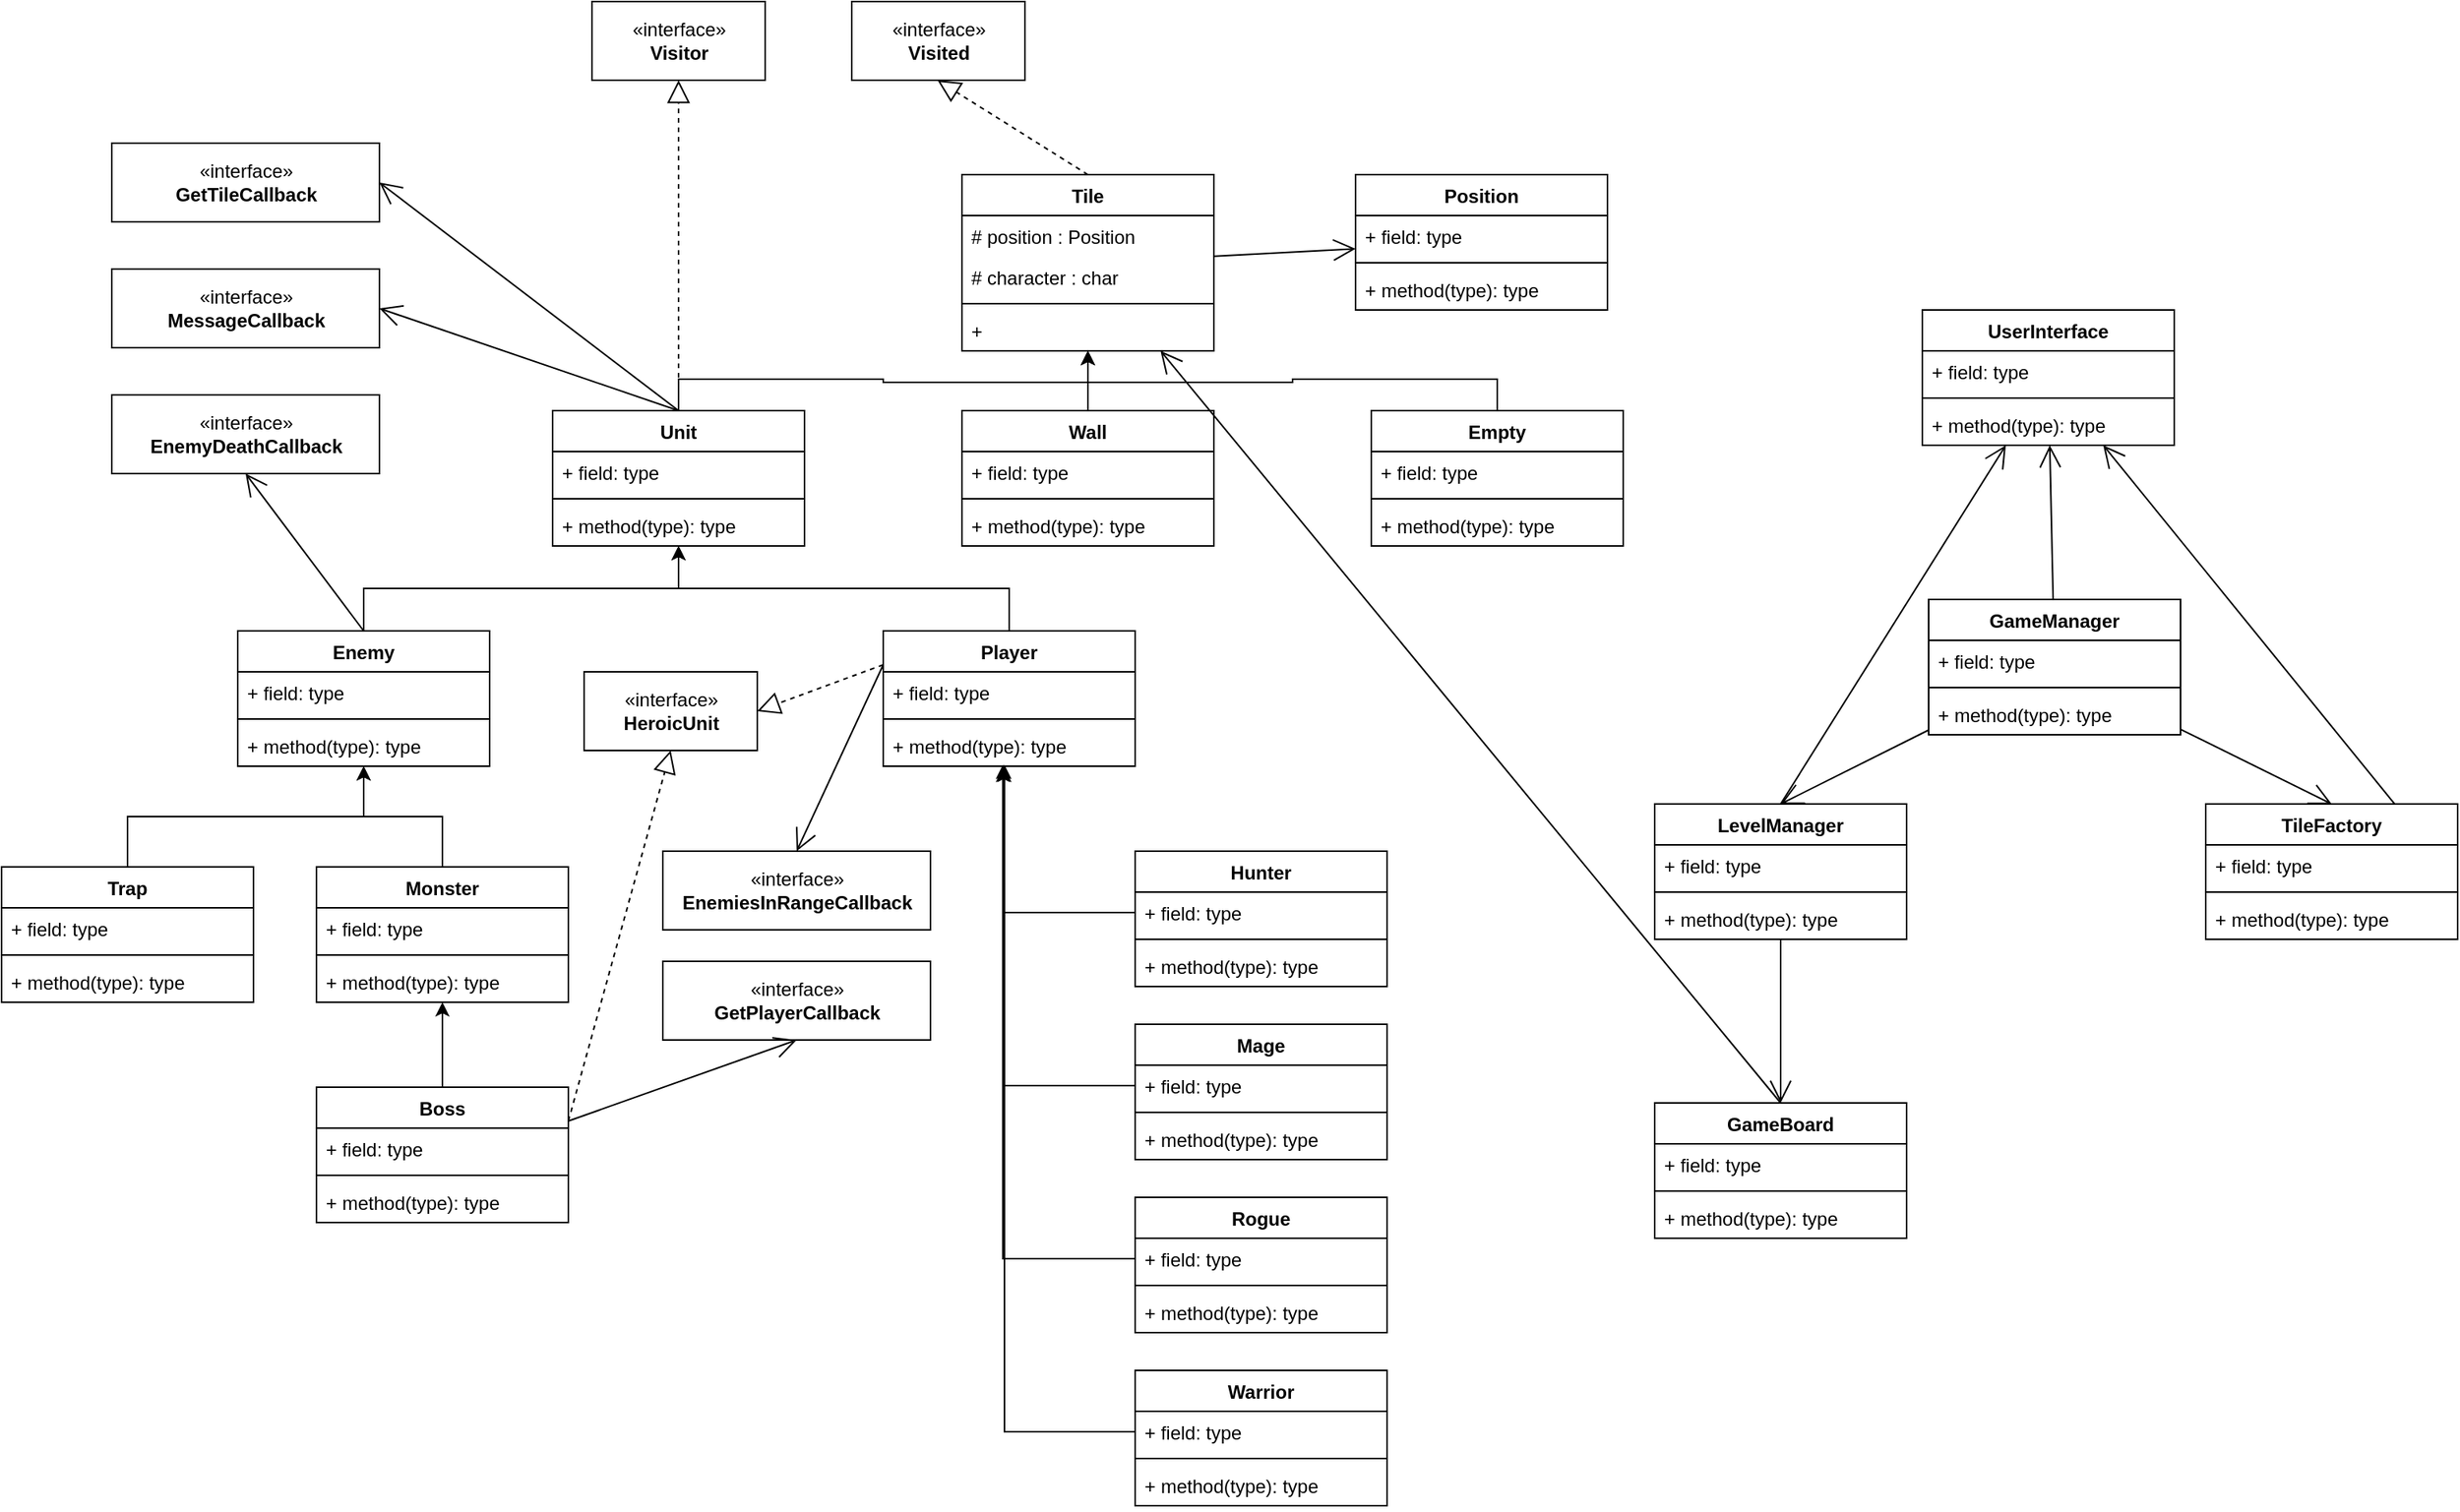 <mxfile version="20.0.1" type="github">
  <diagram id="C5RBs43oDa-KdzZeNtuy" name="Page-1">
    <mxGraphModel dx="2249" dy="762" grid="1" gridSize="10" guides="1" tooltips="1" connect="1" arrows="1" fold="1" page="1" pageScale="1" pageWidth="827" pageHeight="1169" math="0" shadow="0">
      <root>
        <mxCell id="WIyWlLk6GJQsqaUBKTNV-0" />
        <mxCell id="WIyWlLk6GJQsqaUBKTNV-1" parent="WIyWlLk6GJQsqaUBKTNV-0" />
        <mxCell id="JuZ7l4JtfOOF57a4JMXo-0" value="UserInterface" style="swimlane;fontStyle=1;align=center;verticalAlign=top;childLayout=stackLayout;horizontal=1;startSize=26;horizontalStack=0;resizeParent=1;resizeParentMax=0;resizeLast=0;collapsible=1;marginBottom=0;" vertex="1" parent="WIyWlLk6GJQsqaUBKTNV-1">
          <mxGeometry x="410" y="356" width="160" height="86" as="geometry" />
        </mxCell>
        <mxCell id="JuZ7l4JtfOOF57a4JMXo-1" value="+ field: type" style="text;strokeColor=none;fillColor=none;align=left;verticalAlign=top;spacingLeft=4;spacingRight=4;overflow=hidden;rotatable=0;points=[[0,0.5],[1,0.5]];portConstraint=eastwest;" vertex="1" parent="JuZ7l4JtfOOF57a4JMXo-0">
          <mxGeometry y="26" width="160" height="26" as="geometry" />
        </mxCell>
        <mxCell id="JuZ7l4JtfOOF57a4JMXo-2" value="" style="line;strokeWidth=1;fillColor=none;align=left;verticalAlign=middle;spacingTop=-1;spacingLeft=3;spacingRight=3;rotatable=0;labelPosition=right;points=[];portConstraint=eastwest;" vertex="1" parent="JuZ7l4JtfOOF57a4JMXo-0">
          <mxGeometry y="52" width="160" height="8" as="geometry" />
        </mxCell>
        <mxCell id="JuZ7l4JtfOOF57a4JMXo-3" value="+ method(type): type" style="text;strokeColor=none;fillColor=none;align=left;verticalAlign=top;spacingLeft=4;spacingRight=4;overflow=hidden;rotatable=0;points=[[0,0.5],[1,0.5]];portConstraint=eastwest;" vertex="1" parent="JuZ7l4JtfOOF57a4JMXo-0">
          <mxGeometry y="60" width="160" height="26" as="geometry" />
        </mxCell>
        <mxCell id="JuZ7l4JtfOOF57a4JMXo-8" value="GameBoard" style="swimlane;fontStyle=1;align=center;verticalAlign=top;childLayout=stackLayout;horizontal=1;startSize=26;horizontalStack=0;resizeParent=1;resizeParentMax=0;resizeLast=0;collapsible=1;marginBottom=0;" vertex="1" parent="WIyWlLk6GJQsqaUBKTNV-1">
          <mxGeometry x="240" y="860" width="160" height="86" as="geometry" />
        </mxCell>
        <mxCell id="JuZ7l4JtfOOF57a4JMXo-9" value="+ field: type" style="text;strokeColor=none;fillColor=none;align=left;verticalAlign=top;spacingLeft=4;spacingRight=4;overflow=hidden;rotatable=0;points=[[0,0.5],[1,0.5]];portConstraint=eastwest;" vertex="1" parent="JuZ7l4JtfOOF57a4JMXo-8">
          <mxGeometry y="26" width="160" height="26" as="geometry" />
        </mxCell>
        <mxCell id="JuZ7l4JtfOOF57a4JMXo-10" value="" style="line;strokeWidth=1;fillColor=none;align=left;verticalAlign=middle;spacingTop=-1;spacingLeft=3;spacingRight=3;rotatable=0;labelPosition=right;points=[];portConstraint=eastwest;" vertex="1" parent="JuZ7l4JtfOOF57a4JMXo-8">
          <mxGeometry y="52" width="160" height="8" as="geometry" />
        </mxCell>
        <mxCell id="JuZ7l4JtfOOF57a4JMXo-11" value="+ method(type): type" style="text;strokeColor=none;fillColor=none;align=left;verticalAlign=top;spacingLeft=4;spacingRight=4;overflow=hidden;rotatable=0;points=[[0,0.5],[1,0.5]];portConstraint=eastwest;" vertex="1" parent="JuZ7l4JtfOOF57a4JMXo-8">
          <mxGeometry y="60" width="160" height="26" as="geometry" />
        </mxCell>
        <mxCell id="JuZ7l4JtfOOF57a4JMXo-12" value="GameManager" style="swimlane;fontStyle=1;align=center;verticalAlign=top;childLayout=stackLayout;horizontal=1;startSize=26;horizontalStack=0;resizeParent=1;resizeParentMax=0;resizeLast=0;collapsible=1;marginBottom=0;" vertex="1" parent="WIyWlLk6GJQsqaUBKTNV-1">
          <mxGeometry x="414" y="540" width="160" height="86" as="geometry" />
        </mxCell>
        <mxCell id="JuZ7l4JtfOOF57a4JMXo-13" value="+ field: type" style="text;strokeColor=none;fillColor=none;align=left;verticalAlign=top;spacingLeft=4;spacingRight=4;overflow=hidden;rotatable=0;points=[[0,0.5],[1,0.5]];portConstraint=eastwest;" vertex="1" parent="JuZ7l4JtfOOF57a4JMXo-12">
          <mxGeometry y="26" width="160" height="26" as="geometry" />
        </mxCell>
        <mxCell id="JuZ7l4JtfOOF57a4JMXo-14" value="" style="line;strokeWidth=1;fillColor=none;align=left;verticalAlign=middle;spacingTop=-1;spacingLeft=3;spacingRight=3;rotatable=0;labelPosition=right;points=[];portConstraint=eastwest;" vertex="1" parent="JuZ7l4JtfOOF57a4JMXo-12">
          <mxGeometry y="52" width="160" height="8" as="geometry" />
        </mxCell>
        <mxCell id="JuZ7l4JtfOOF57a4JMXo-15" value="+ method(type): type" style="text;strokeColor=none;fillColor=none;align=left;verticalAlign=top;spacingLeft=4;spacingRight=4;overflow=hidden;rotatable=0;points=[[0,0.5],[1,0.5]];portConstraint=eastwest;" vertex="1" parent="JuZ7l4JtfOOF57a4JMXo-12">
          <mxGeometry y="60" width="160" height="26" as="geometry" />
        </mxCell>
        <mxCell id="JuZ7l4JtfOOF57a4JMXo-16" value="LevelManager" style="swimlane;fontStyle=1;align=center;verticalAlign=top;childLayout=stackLayout;horizontal=1;startSize=26;horizontalStack=0;resizeParent=1;resizeParentMax=0;resizeLast=0;collapsible=1;marginBottom=0;" vertex="1" parent="WIyWlLk6GJQsqaUBKTNV-1">
          <mxGeometry x="240" y="670" width="160" height="86" as="geometry" />
        </mxCell>
        <mxCell id="JuZ7l4JtfOOF57a4JMXo-17" value="+ field: type" style="text;strokeColor=none;fillColor=none;align=left;verticalAlign=top;spacingLeft=4;spacingRight=4;overflow=hidden;rotatable=0;points=[[0,0.5],[1,0.5]];portConstraint=eastwest;" vertex="1" parent="JuZ7l4JtfOOF57a4JMXo-16">
          <mxGeometry y="26" width="160" height="26" as="geometry" />
        </mxCell>
        <mxCell id="JuZ7l4JtfOOF57a4JMXo-18" value="" style="line;strokeWidth=1;fillColor=none;align=left;verticalAlign=middle;spacingTop=-1;spacingLeft=3;spacingRight=3;rotatable=0;labelPosition=right;points=[];portConstraint=eastwest;" vertex="1" parent="JuZ7l4JtfOOF57a4JMXo-16">
          <mxGeometry y="52" width="160" height="8" as="geometry" />
        </mxCell>
        <mxCell id="JuZ7l4JtfOOF57a4JMXo-19" value="+ method(type): type" style="text;strokeColor=none;fillColor=none;align=left;verticalAlign=top;spacingLeft=4;spacingRight=4;overflow=hidden;rotatable=0;points=[[0,0.5],[1,0.5]];portConstraint=eastwest;" vertex="1" parent="JuZ7l4JtfOOF57a4JMXo-16">
          <mxGeometry y="60" width="160" height="26" as="geometry" />
        </mxCell>
        <mxCell id="JuZ7l4JtfOOF57a4JMXo-20" value="Position" style="swimlane;fontStyle=1;align=center;verticalAlign=top;childLayout=stackLayout;horizontal=1;startSize=26;horizontalStack=0;resizeParent=1;resizeParentMax=0;resizeLast=0;collapsible=1;marginBottom=0;" vertex="1" parent="WIyWlLk6GJQsqaUBKTNV-1">
          <mxGeometry x="50" y="270" width="160" height="86" as="geometry" />
        </mxCell>
        <mxCell id="JuZ7l4JtfOOF57a4JMXo-21" value="+ field: type" style="text;strokeColor=none;fillColor=none;align=left;verticalAlign=top;spacingLeft=4;spacingRight=4;overflow=hidden;rotatable=0;points=[[0,0.5],[1,0.5]];portConstraint=eastwest;" vertex="1" parent="JuZ7l4JtfOOF57a4JMXo-20">
          <mxGeometry y="26" width="160" height="26" as="geometry" />
        </mxCell>
        <mxCell id="JuZ7l4JtfOOF57a4JMXo-22" value="" style="line;strokeWidth=1;fillColor=none;align=left;verticalAlign=middle;spacingTop=-1;spacingLeft=3;spacingRight=3;rotatable=0;labelPosition=right;points=[];portConstraint=eastwest;" vertex="1" parent="JuZ7l4JtfOOF57a4JMXo-20">
          <mxGeometry y="52" width="160" height="8" as="geometry" />
        </mxCell>
        <mxCell id="JuZ7l4JtfOOF57a4JMXo-23" value="+ method(type): type" style="text;strokeColor=none;fillColor=none;align=left;verticalAlign=top;spacingLeft=4;spacingRight=4;overflow=hidden;rotatable=0;points=[[0,0.5],[1,0.5]];portConstraint=eastwest;" vertex="1" parent="JuZ7l4JtfOOF57a4JMXo-20">
          <mxGeometry y="60" width="160" height="26" as="geometry" />
        </mxCell>
        <mxCell id="JuZ7l4JtfOOF57a4JMXo-24" value="Tile" style="swimlane;fontStyle=1;align=center;verticalAlign=top;childLayout=stackLayout;horizontal=1;startSize=26;horizontalStack=0;resizeParent=1;resizeParentMax=0;resizeLast=0;collapsible=1;marginBottom=0;" vertex="1" parent="WIyWlLk6GJQsqaUBKTNV-1">
          <mxGeometry x="-200" y="270" width="160" height="112" as="geometry" />
        </mxCell>
        <mxCell id="JuZ7l4JtfOOF57a4JMXo-25" value="# position : Position" style="text;strokeColor=none;fillColor=none;align=left;verticalAlign=top;spacingLeft=4;spacingRight=4;overflow=hidden;rotatable=0;points=[[0,0.5],[1,0.5]];portConstraint=eastwest;" vertex="1" parent="JuZ7l4JtfOOF57a4JMXo-24">
          <mxGeometry y="26" width="160" height="26" as="geometry" />
        </mxCell>
        <mxCell id="JuZ7l4JtfOOF57a4JMXo-131" value="# character : char" style="text;strokeColor=none;fillColor=none;align=left;verticalAlign=top;spacingLeft=4;spacingRight=4;overflow=hidden;rotatable=0;points=[[0,0.5],[1,0.5]];portConstraint=eastwest;" vertex="1" parent="JuZ7l4JtfOOF57a4JMXo-24">
          <mxGeometry y="52" width="160" height="26" as="geometry" />
        </mxCell>
        <mxCell id="JuZ7l4JtfOOF57a4JMXo-26" value="" style="line;strokeWidth=1;fillColor=none;align=left;verticalAlign=middle;spacingTop=-1;spacingLeft=3;spacingRight=3;rotatable=0;labelPosition=right;points=[];portConstraint=eastwest;" vertex="1" parent="JuZ7l4JtfOOF57a4JMXo-24">
          <mxGeometry y="78" width="160" height="8" as="geometry" />
        </mxCell>
        <mxCell id="JuZ7l4JtfOOF57a4JMXo-27" value="+ " style="text;strokeColor=none;fillColor=none;align=left;verticalAlign=top;spacingLeft=4;spacingRight=4;overflow=hidden;rotatable=0;points=[[0,0.5],[1,0.5]];portConstraint=eastwest;" vertex="1" parent="JuZ7l4JtfOOF57a4JMXo-24">
          <mxGeometry y="86" width="160" height="26" as="geometry" />
        </mxCell>
        <mxCell id="JuZ7l4JtfOOF57a4JMXo-28" value="TileFactory" style="swimlane;fontStyle=1;align=center;verticalAlign=top;childLayout=stackLayout;horizontal=1;startSize=26;horizontalStack=0;resizeParent=1;resizeParentMax=0;resizeLast=0;collapsible=1;marginBottom=0;" vertex="1" parent="WIyWlLk6GJQsqaUBKTNV-1">
          <mxGeometry x="590" y="670" width="160" height="86" as="geometry" />
        </mxCell>
        <mxCell id="JuZ7l4JtfOOF57a4JMXo-29" value="+ field: type" style="text;strokeColor=none;fillColor=none;align=left;verticalAlign=top;spacingLeft=4;spacingRight=4;overflow=hidden;rotatable=0;points=[[0,0.5],[1,0.5]];portConstraint=eastwest;" vertex="1" parent="JuZ7l4JtfOOF57a4JMXo-28">
          <mxGeometry y="26" width="160" height="26" as="geometry" />
        </mxCell>
        <mxCell id="JuZ7l4JtfOOF57a4JMXo-30" value="" style="line;strokeWidth=1;fillColor=none;align=left;verticalAlign=middle;spacingTop=-1;spacingLeft=3;spacingRight=3;rotatable=0;labelPosition=right;points=[];portConstraint=eastwest;" vertex="1" parent="JuZ7l4JtfOOF57a4JMXo-28">
          <mxGeometry y="52" width="160" height="8" as="geometry" />
        </mxCell>
        <mxCell id="JuZ7l4JtfOOF57a4JMXo-31" value="+ method(type): type" style="text;strokeColor=none;fillColor=none;align=left;verticalAlign=top;spacingLeft=4;spacingRight=4;overflow=hidden;rotatable=0;points=[[0,0.5],[1,0.5]];portConstraint=eastwest;" vertex="1" parent="JuZ7l4JtfOOF57a4JMXo-28">
          <mxGeometry y="60" width="160" height="26" as="geometry" />
        </mxCell>
        <mxCell id="JuZ7l4JtfOOF57a4JMXo-32" value="«interface»&lt;br&gt;&lt;b&gt;EnemiesInRangeCallback&lt;/b&gt;" style="html=1;" vertex="1" parent="WIyWlLk6GJQsqaUBKTNV-1">
          <mxGeometry x="-390" y="700" width="170" height="50" as="geometry" />
        </mxCell>
        <mxCell id="JuZ7l4JtfOOF57a4JMXo-33" value="«interface»&lt;br&gt;&lt;b&gt;EnemyDeathCallback&lt;/b&gt;" style="html=1;" vertex="1" parent="WIyWlLk6GJQsqaUBKTNV-1">
          <mxGeometry x="-740" y="410" width="170" height="50" as="geometry" />
        </mxCell>
        <mxCell id="JuZ7l4JtfOOF57a4JMXo-34" value="«interface»&lt;br&gt;&lt;b&gt;GetPlayerCallback&lt;/b&gt;" style="html=1;" vertex="1" parent="WIyWlLk6GJQsqaUBKTNV-1">
          <mxGeometry x="-390" y="770" width="170" height="50" as="geometry" />
        </mxCell>
        <mxCell id="JuZ7l4JtfOOF57a4JMXo-35" value="«interface»&lt;br&gt;&lt;b&gt;GetTileCallback&lt;/b&gt;" style="html=1;" vertex="1" parent="WIyWlLk6GJQsqaUBKTNV-1">
          <mxGeometry x="-740" y="250" width="170" height="50" as="geometry" />
        </mxCell>
        <mxCell id="JuZ7l4JtfOOF57a4JMXo-36" value="«interface»&lt;br&gt;&lt;b&gt;MessageCallback&lt;/b&gt;" style="html=1;" vertex="1" parent="WIyWlLk6GJQsqaUBKTNV-1">
          <mxGeometry x="-740" y="330" width="170" height="50" as="geometry" />
        </mxCell>
        <mxCell id="JuZ7l4JtfOOF57a4JMXo-112" style="edgeStyle=orthogonalEdgeStyle;rounded=0;orthogonalLoop=1;jettySize=auto;html=1;exitX=0.5;exitY=0;exitDx=0;exitDy=0;" edge="1" parent="WIyWlLk6GJQsqaUBKTNV-1" source="JuZ7l4JtfOOF57a4JMXo-47" target="JuZ7l4JtfOOF57a4JMXo-24">
          <mxGeometry relative="1" as="geometry" />
        </mxCell>
        <mxCell id="JuZ7l4JtfOOF57a4JMXo-47" value="Unit" style="swimlane;fontStyle=1;align=center;verticalAlign=top;childLayout=stackLayout;horizontal=1;startSize=26;horizontalStack=0;resizeParent=1;resizeParentMax=0;resizeLast=0;collapsible=1;marginBottom=0;" vertex="1" parent="WIyWlLk6GJQsqaUBKTNV-1">
          <mxGeometry x="-460" y="420" width="160" height="86" as="geometry" />
        </mxCell>
        <mxCell id="JuZ7l4JtfOOF57a4JMXo-48" value="+ field: type" style="text;strokeColor=none;fillColor=none;align=left;verticalAlign=top;spacingLeft=4;spacingRight=4;overflow=hidden;rotatable=0;points=[[0,0.5],[1,0.5]];portConstraint=eastwest;" vertex="1" parent="JuZ7l4JtfOOF57a4JMXo-47">
          <mxGeometry y="26" width="160" height="26" as="geometry" />
        </mxCell>
        <mxCell id="JuZ7l4JtfOOF57a4JMXo-49" value="" style="line;strokeWidth=1;fillColor=none;align=left;verticalAlign=middle;spacingTop=-1;spacingLeft=3;spacingRight=3;rotatable=0;labelPosition=right;points=[];portConstraint=eastwest;" vertex="1" parent="JuZ7l4JtfOOF57a4JMXo-47">
          <mxGeometry y="52" width="160" height="8" as="geometry" />
        </mxCell>
        <mxCell id="JuZ7l4JtfOOF57a4JMXo-50" value="+ method(type): type" style="text;strokeColor=none;fillColor=none;align=left;verticalAlign=top;spacingLeft=4;spacingRight=4;overflow=hidden;rotatable=0;points=[[0,0.5],[1,0.5]];portConstraint=eastwest;" vertex="1" parent="JuZ7l4JtfOOF57a4JMXo-47">
          <mxGeometry y="60" width="160" height="26" as="geometry" />
        </mxCell>
        <mxCell id="JuZ7l4JtfOOF57a4JMXo-110" style="edgeStyle=orthogonalEdgeStyle;rounded=0;orthogonalLoop=1;jettySize=auto;html=1;exitX=0.5;exitY=0;exitDx=0;exitDy=0;" edge="1" parent="WIyWlLk6GJQsqaUBKTNV-1" source="JuZ7l4JtfOOF57a4JMXo-51" target="JuZ7l4JtfOOF57a4JMXo-47">
          <mxGeometry relative="1" as="geometry" />
        </mxCell>
        <mxCell id="JuZ7l4JtfOOF57a4JMXo-51" value="Player" style="swimlane;fontStyle=1;align=center;verticalAlign=top;childLayout=stackLayout;horizontal=1;startSize=26;horizontalStack=0;resizeParent=1;resizeParentMax=0;resizeLast=0;collapsible=1;marginBottom=0;" vertex="1" parent="WIyWlLk6GJQsqaUBKTNV-1">
          <mxGeometry x="-250" y="560" width="160" height="86" as="geometry" />
        </mxCell>
        <mxCell id="JuZ7l4JtfOOF57a4JMXo-52" value="+ field: type" style="text;strokeColor=none;fillColor=none;align=left;verticalAlign=top;spacingLeft=4;spacingRight=4;overflow=hidden;rotatable=0;points=[[0,0.5],[1,0.5]];portConstraint=eastwest;" vertex="1" parent="JuZ7l4JtfOOF57a4JMXo-51">
          <mxGeometry y="26" width="160" height="26" as="geometry" />
        </mxCell>
        <mxCell id="JuZ7l4JtfOOF57a4JMXo-53" value="" style="line;strokeWidth=1;fillColor=none;align=left;verticalAlign=middle;spacingTop=-1;spacingLeft=3;spacingRight=3;rotatable=0;labelPosition=right;points=[];portConstraint=eastwest;" vertex="1" parent="JuZ7l4JtfOOF57a4JMXo-51">
          <mxGeometry y="52" width="160" height="8" as="geometry" />
        </mxCell>
        <mxCell id="JuZ7l4JtfOOF57a4JMXo-54" value="+ method(type): type" style="text;strokeColor=none;fillColor=none;align=left;verticalAlign=top;spacingLeft=4;spacingRight=4;overflow=hidden;rotatable=0;points=[[0,0.5],[1,0.5]];portConstraint=eastwest;" vertex="1" parent="JuZ7l4JtfOOF57a4JMXo-51">
          <mxGeometry y="60" width="160" height="26" as="geometry" />
        </mxCell>
        <mxCell id="JuZ7l4JtfOOF57a4JMXo-111" style="edgeStyle=orthogonalEdgeStyle;rounded=0;orthogonalLoop=1;jettySize=auto;html=1;exitX=0.5;exitY=0;exitDx=0;exitDy=0;" edge="1" parent="WIyWlLk6GJQsqaUBKTNV-1" source="JuZ7l4JtfOOF57a4JMXo-55" target="JuZ7l4JtfOOF57a4JMXo-47">
          <mxGeometry relative="1" as="geometry" />
        </mxCell>
        <mxCell id="JuZ7l4JtfOOF57a4JMXo-55" value="Enemy" style="swimlane;fontStyle=1;align=center;verticalAlign=top;childLayout=stackLayout;horizontal=1;startSize=26;horizontalStack=0;resizeParent=1;resizeParentMax=0;resizeLast=0;collapsible=1;marginBottom=0;" vertex="1" parent="WIyWlLk6GJQsqaUBKTNV-1">
          <mxGeometry x="-660" y="560" width="160" height="86" as="geometry" />
        </mxCell>
        <mxCell id="JuZ7l4JtfOOF57a4JMXo-56" value="+ field: type" style="text;strokeColor=none;fillColor=none;align=left;verticalAlign=top;spacingLeft=4;spacingRight=4;overflow=hidden;rotatable=0;points=[[0,0.5],[1,0.5]];portConstraint=eastwest;" vertex="1" parent="JuZ7l4JtfOOF57a4JMXo-55">
          <mxGeometry y="26" width="160" height="26" as="geometry" />
        </mxCell>
        <mxCell id="JuZ7l4JtfOOF57a4JMXo-57" value="" style="line;strokeWidth=1;fillColor=none;align=left;verticalAlign=middle;spacingTop=-1;spacingLeft=3;spacingRight=3;rotatable=0;labelPosition=right;points=[];portConstraint=eastwest;" vertex="1" parent="JuZ7l4JtfOOF57a4JMXo-55">
          <mxGeometry y="52" width="160" height="8" as="geometry" />
        </mxCell>
        <mxCell id="JuZ7l4JtfOOF57a4JMXo-58" value="+ method(type): type" style="text;strokeColor=none;fillColor=none;align=left;verticalAlign=top;spacingLeft=4;spacingRight=4;overflow=hidden;rotatable=0;points=[[0,0.5],[1,0.5]];portConstraint=eastwest;" vertex="1" parent="JuZ7l4JtfOOF57a4JMXo-55">
          <mxGeometry y="60" width="160" height="26" as="geometry" />
        </mxCell>
        <mxCell id="JuZ7l4JtfOOF57a4JMXo-114" style="edgeStyle=orthogonalEdgeStyle;rounded=0;orthogonalLoop=1;jettySize=auto;html=1;exitX=0.5;exitY=0;exitDx=0;exitDy=0;" edge="1" parent="WIyWlLk6GJQsqaUBKTNV-1" source="JuZ7l4JtfOOF57a4JMXo-59" target="JuZ7l4JtfOOF57a4JMXo-24">
          <mxGeometry relative="1" as="geometry" />
        </mxCell>
        <mxCell id="JuZ7l4JtfOOF57a4JMXo-59" value="Empty" style="swimlane;fontStyle=1;align=center;verticalAlign=top;childLayout=stackLayout;horizontal=1;startSize=26;horizontalStack=0;resizeParent=1;resizeParentMax=0;resizeLast=0;collapsible=1;marginBottom=0;" vertex="1" parent="WIyWlLk6GJQsqaUBKTNV-1">
          <mxGeometry x="60" y="420" width="160" height="86" as="geometry" />
        </mxCell>
        <mxCell id="JuZ7l4JtfOOF57a4JMXo-60" value="+ field: type" style="text;strokeColor=none;fillColor=none;align=left;verticalAlign=top;spacingLeft=4;spacingRight=4;overflow=hidden;rotatable=0;points=[[0,0.5],[1,0.5]];portConstraint=eastwest;" vertex="1" parent="JuZ7l4JtfOOF57a4JMXo-59">
          <mxGeometry y="26" width="160" height="26" as="geometry" />
        </mxCell>
        <mxCell id="JuZ7l4JtfOOF57a4JMXo-61" value="" style="line;strokeWidth=1;fillColor=none;align=left;verticalAlign=middle;spacingTop=-1;spacingLeft=3;spacingRight=3;rotatable=0;labelPosition=right;points=[];portConstraint=eastwest;" vertex="1" parent="JuZ7l4JtfOOF57a4JMXo-59">
          <mxGeometry y="52" width="160" height="8" as="geometry" />
        </mxCell>
        <mxCell id="JuZ7l4JtfOOF57a4JMXo-62" value="+ method(type): type" style="text;strokeColor=none;fillColor=none;align=left;verticalAlign=top;spacingLeft=4;spacingRight=4;overflow=hidden;rotatable=0;points=[[0,0.5],[1,0.5]];portConstraint=eastwest;" vertex="1" parent="JuZ7l4JtfOOF57a4JMXo-59">
          <mxGeometry y="60" width="160" height="26" as="geometry" />
        </mxCell>
        <mxCell id="JuZ7l4JtfOOF57a4JMXo-113" style="edgeStyle=orthogonalEdgeStyle;rounded=0;orthogonalLoop=1;jettySize=auto;html=1;exitX=0.5;exitY=0;exitDx=0;exitDy=0;" edge="1" parent="WIyWlLk6GJQsqaUBKTNV-1" source="JuZ7l4JtfOOF57a4JMXo-63" target="JuZ7l4JtfOOF57a4JMXo-24">
          <mxGeometry relative="1" as="geometry" />
        </mxCell>
        <mxCell id="JuZ7l4JtfOOF57a4JMXo-63" value="Wall" style="swimlane;fontStyle=1;align=center;verticalAlign=top;childLayout=stackLayout;horizontal=1;startSize=26;horizontalStack=0;resizeParent=1;resizeParentMax=0;resizeLast=0;collapsible=1;marginBottom=0;" vertex="1" parent="WIyWlLk6GJQsqaUBKTNV-1">
          <mxGeometry x="-200" y="420" width="160" height="86" as="geometry" />
        </mxCell>
        <mxCell id="JuZ7l4JtfOOF57a4JMXo-64" value="+ field: type" style="text;strokeColor=none;fillColor=none;align=left;verticalAlign=top;spacingLeft=4;spacingRight=4;overflow=hidden;rotatable=0;points=[[0,0.5],[1,0.5]];portConstraint=eastwest;" vertex="1" parent="JuZ7l4JtfOOF57a4JMXo-63">
          <mxGeometry y="26" width="160" height="26" as="geometry" />
        </mxCell>
        <mxCell id="JuZ7l4JtfOOF57a4JMXo-65" value="" style="line;strokeWidth=1;fillColor=none;align=left;verticalAlign=middle;spacingTop=-1;spacingLeft=3;spacingRight=3;rotatable=0;labelPosition=right;points=[];portConstraint=eastwest;" vertex="1" parent="JuZ7l4JtfOOF57a4JMXo-63">
          <mxGeometry y="52" width="160" height="8" as="geometry" />
        </mxCell>
        <mxCell id="JuZ7l4JtfOOF57a4JMXo-66" value="+ method(type): type" style="text;strokeColor=none;fillColor=none;align=left;verticalAlign=top;spacingLeft=4;spacingRight=4;overflow=hidden;rotatable=0;points=[[0,0.5],[1,0.5]];portConstraint=eastwest;" vertex="1" parent="JuZ7l4JtfOOF57a4JMXo-63">
          <mxGeometry y="60" width="160" height="26" as="geometry" />
        </mxCell>
        <mxCell id="JuZ7l4JtfOOF57a4JMXo-67" value="«interface»&lt;br&gt;&lt;b&gt;Visitor&lt;/b&gt;" style="html=1;" vertex="1" parent="WIyWlLk6GJQsqaUBKTNV-1">
          <mxGeometry x="-435" y="160" width="110" height="50" as="geometry" />
        </mxCell>
        <mxCell id="JuZ7l4JtfOOF57a4JMXo-68" value="«interface»&lt;br&gt;&lt;b&gt;Visited&lt;/b&gt;" style="html=1;" vertex="1" parent="WIyWlLk6GJQsqaUBKTNV-1">
          <mxGeometry x="-270" y="160" width="110" height="50" as="geometry" />
        </mxCell>
        <mxCell id="JuZ7l4JtfOOF57a4JMXo-69" value="«interface»&lt;br&gt;&lt;b&gt;HeroicUnit&lt;/b&gt;" style="html=1;" vertex="1" parent="WIyWlLk6GJQsqaUBKTNV-1">
          <mxGeometry x="-440" y="586" width="110" height="50" as="geometry" />
        </mxCell>
        <mxCell id="JuZ7l4JtfOOF57a4JMXo-70" value="Hunter" style="swimlane;fontStyle=1;align=center;verticalAlign=top;childLayout=stackLayout;horizontal=1;startSize=26;horizontalStack=0;resizeParent=1;resizeParentMax=0;resizeLast=0;collapsible=1;marginBottom=0;" vertex="1" parent="WIyWlLk6GJQsqaUBKTNV-1">
          <mxGeometry x="-90" y="700" width="160" height="86" as="geometry" />
        </mxCell>
        <mxCell id="JuZ7l4JtfOOF57a4JMXo-71" value="+ field: type" style="text;strokeColor=none;fillColor=none;align=left;verticalAlign=top;spacingLeft=4;spacingRight=4;overflow=hidden;rotatable=0;points=[[0,0.5],[1,0.5]];portConstraint=eastwest;" vertex="1" parent="JuZ7l4JtfOOF57a4JMXo-70">
          <mxGeometry y="26" width="160" height="26" as="geometry" />
        </mxCell>
        <mxCell id="JuZ7l4JtfOOF57a4JMXo-72" value="" style="line;strokeWidth=1;fillColor=none;align=left;verticalAlign=middle;spacingTop=-1;spacingLeft=3;spacingRight=3;rotatable=0;labelPosition=right;points=[];portConstraint=eastwest;" vertex="1" parent="JuZ7l4JtfOOF57a4JMXo-70">
          <mxGeometry y="52" width="160" height="8" as="geometry" />
        </mxCell>
        <mxCell id="JuZ7l4JtfOOF57a4JMXo-73" value="+ method(type): type" style="text;strokeColor=none;fillColor=none;align=left;verticalAlign=top;spacingLeft=4;spacingRight=4;overflow=hidden;rotatable=0;points=[[0,0.5],[1,0.5]];portConstraint=eastwest;" vertex="1" parent="JuZ7l4JtfOOF57a4JMXo-70">
          <mxGeometry y="60" width="160" height="26" as="geometry" />
        </mxCell>
        <mxCell id="JuZ7l4JtfOOF57a4JMXo-74" value="Mage" style="swimlane;fontStyle=1;align=center;verticalAlign=top;childLayout=stackLayout;horizontal=1;startSize=26;horizontalStack=0;resizeParent=1;resizeParentMax=0;resizeLast=0;collapsible=1;marginBottom=0;" vertex="1" parent="WIyWlLk6GJQsqaUBKTNV-1">
          <mxGeometry x="-90" y="810" width="160" height="86" as="geometry" />
        </mxCell>
        <mxCell id="JuZ7l4JtfOOF57a4JMXo-75" value="+ field: type" style="text;strokeColor=none;fillColor=none;align=left;verticalAlign=top;spacingLeft=4;spacingRight=4;overflow=hidden;rotatable=0;points=[[0,0.5],[1,0.5]];portConstraint=eastwest;" vertex="1" parent="JuZ7l4JtfOOF57a4JMXo-74">
          <mxGeometry y="26" width="160" height="26" as="geometry" />
        </mxCell>
        <mxCell id="JuZ7l4JtfOOF57a4JMXo-76" value="" style="line;strokeWidth=1;fillColor=none;align=left;verticalAlign=middle;spacingTop=-1;spacingLeft=3;spacingRight=3;rotatable=0;labelPosition=right;points=[];portConstraint=eastwest;" vertex="1" parent="JuZ7l4JtfOOF57a4JMXo-74">
          <mxGeometry y="52" width="160" height="8" as="geometry" />
        </mxCell>
        <mxCell id="JuZ7l4JtfOOF57a4JMXo-77" value="+ method(type): type" style="text;strokeColor=none;fillColor=none;align=left;verticalAlign=top;spacingLeft=4;spacingRight=4;overflow=hidden;rotatable=0;points=[[0,0.5],[1,0.5]];portConstraint=eastwest;" vertex="1" parent="JuZ7l4JtfOOF57a4JMXo-74">
          <mxGeometry y="60" width="160" height="26" as="geometry" />
        </mxCell>
        <mxCell id="JuZ7l4JtfOOF57a4JMXo-78" value="Rogue" style="swimlane;fontStyle=1;align=center;verticalAlign=top;childLayout=stackLayout;horizontal=1;startSize=26;horizontalStack=0;resizeParent=1;resizeParentMax=0;resizeLast=0;collapsible=1;marginBottom=0;" vertex="1" parent="WIyWlLk6GJQsqaUBKTNV-1">
          <mxGeometry x="-90" y="920" width="160" height="86" as="geometry" />
        </mxCell>
        <mxCell id="JuZ7l4JtfOOF57a4JMXo-79" value="+ field: type" style="text;strokeColor=none;fillColor=none;align=left;verticalAlign=top;spacingLeft=4;spacingRight=4;overflow=hidden;rotatable=0;points=[[0,0.5],[1,0.5]];portConstraint=eastwest;" vertex="1" parent="JuZ7l4JtfOOF57a4JMXo-78">
          <mxGeometry y="26" width="160" height="26" as="geometry" />
        </mxCell>
        <mxCell id="JuZ7l4JtfOOF57a4JMXo-80" value="" style="line;strokeWidth=1;fillColor=none;align=left;verticalAlign=middle;spacingTop=-1;spacingLeft=3;spacingRight=3;rotatable=0;labelPosition=right;points=[];portConstraint=eastwest;" vertex="1" parent="JuZ7l4JtfOOF57a4JMXo-78">
          <mxGeometry y="52" width="160" height="8" as="geometry" />
        </mxCell>
        <mxCell id="JuZ7l4JtfOOF57a4JMXo-81" value="+ method(type): type" style="text;strokeColor=none;fillColor=none;align=left;verticalAlign=top;spacingLeft=4;spacingRight=4;overflow=hidden;rotatable=0;points=[[0,0.5],[1,0.5]];portConstraint=eastwest;" vertex="1" parent="JuZ7l4JtfOOF57a4JMXo-78">
          <mxGeometry y="60" width="160" height="26" as="geometry" />
        </mxCell>
        <mxCell id="JuZ7l4JtfOOF57a4JMXo-82" value="Warrior" style="swimlane;fontStyle=1;align=center;verticalAlign=top;childLayout=stackLayout;horizontal=1;startSize=26;horizontalStack=0;resizeParent=1;resizeParentMax=0;resizeLast=0;collapsible=1;marginBottom=0;" vertex="1" parent="WIyWlLk6GJQsqaUBKTNV-1">
          <mxGeometry x="-90" y="1030" width="160" height="86" as="geometry" />
        </mxCell>
        <mxCell id="JuZ7l4JtfOOF57a4JMXo-83" value="+ field: type" style="text;strokeColor=none;fillColor=none;align=left;verticalAlign=top;spacingLeft=4;spacingRight=4;overflow=hidden;rotatable=0;points=[[0,0.5],[1,0.5]];portConstraint=eastwest;" vertex="1" parent="JuZ7l4JtfOOF57a4JMXo-82">
          <mxGeometry y="26" width="160" height="26" as="geometry" />
        </mxCell>
        <mxCell id="JuZ7l4JtfOOF57a4JMXo-84" value="" style="line;strokeWidth=1;fillColor=none;align=left;verticalAlign=middle;spacingTop=-1;spacingLeft=3;spacingRight=3;rotatable=0;labelPosition=right;points=[];portConstraint=eastwest;" vertex="1" parent="JuZ7l4JtfOOF57a4JMXo-82">
          <mxGeometry y="52" width="160" height="8" as="geometry" />
        </mxCell>
        <mxCell id="JuZ7l4JtfOOF57a4JMXo-85" value="+ method(type): type" style="text;strokeColor=none;fillColor=none;align=left;verticalAlign=top;spacingLeft=4;spacingRight=4;overflow=hidden;rotatable=0;points=[[0,0.5],[1,0.5]];portConstraint=eastwest;" vertex="1" parent="JuZ7l4JtfOOF57a4JMXo-82">
          <mxGeometry y="60" width="160" height="26" as="geometry" />
        </mxCell>
        <mxCell id="JuZ7l4JtfOOF57a4JMXo-107" style="edgeStyle=orthogonalEdgeStyle;rounded=0;orthogonalLoop=1;jettySize=auto;html=1;exitX=0.5;exitY=0;exitDx=0;exitDy=0;" edge="1" parent="WIyWlLk6GJQsqaUBKTNV-1" source="JuZ7l4JtfOOF57a4JMXo-86" target="JuZ7l4JtfOOF57a4JMXo-55">
          <mxGeometry relative="1" as="geometry" />
        </mxCell>
        <mxCell id="JuZ7l4JtfOOF57a4JMXo-86" value="Monster" style="swimlane;fontStyle=1;align=center;verticalAlign=top;childLayout=stackLayout;horizontal=1;startSize=26;horizontalStack=0;resizeParent=1;resizeParentMax=0;resizeLast=0;collapsible=1;marginBottom=0;" vertex="1" parent="WIyWlLk6GJQsqaUBKTNV-1">
          <mxGeometry x="-610" y="710" width="160" height="86" as="geometry" />
        </mxCell>
        <mxCell id="JuZ7l4JtfOOF57a4JMXo-87" value="+ field: type" style="text;strokeColor=none;fillColor=none;align=left;verticalAlign=top;spacingLeft=4;spacingRight=4;overflow=hidden;rotatable=0;points=[[0,0.5],[1,0.5]];portConstraint=eastwest;" vertex="1" parent="JuZ7l4JtfOOF57a4JMXo-86">
          <mxGeometry y="26" width="160" height="26" as="geometry" />
        </mxCell>
        <mxCell id="JuZ7l4JtfOOF57a4JMXo-88" value="" style="line;strokeWidth=1;fillColor=none;align=left;verticalAlign=middle;spacingTop=-1;spacingLeft=3;spacingRight=3;rotatable=0;labelPosition=right;points=[];portConstraint=eastwest;" vertex="1" parent="JuZ7l4JtfOOF57a4JMXo-86">
          <mxGeometry y="52" width="160" height="8" as="geometry" />
        </mxCell>
        <mxCell id="JuZ7l4JtfOOF57a4JMXo-89" value="+ method(type): type" style="text;strokeColor=none;fillColor=none;align=left;verticalAlign=top;spacingLeft=4;spacingRight=4;overflow=hidden;rotatable=0;points=[[0,0.5],[1,0.5]];portConstraint=eastwest;" vertex="1" parent="JuZ7l4JtfOOF57a4JMXo-86">
          <mxGeometry y="60" width="160" height="26" as="geometry" />
        </mxCell>
        <mxCell id="JuZ7l4JtfOOF57a4JMXo-109" style="edgeStyle=orthogonalEdgeStyle;rounded=0;orthogonalLoop=1;jettySize=auto;html=1;exitX=0.5;exitY=0;exitDx=0;exitDy=0;" edge="1" parent="WIyWlLk6GJQsqaUBKTNV-1" source="JuZ7l4JtfOOF57a4JMXo-90" target="JuZ7l4JtfOOF57a4JMXo-55">
          <mxGeometry relative="1" as="geometry" />
        </mxCell>
        <mxCell id="JuZ7l4JtfOOF57a4JMXo-90" value="Trap" style="swimlane;fontStyle=1;align=center;verticalAlign=top;childLayout=stackLayout;horizontal=1;startSize=26;horizontalStack=0;resizeParent=1;resizeParentMax=0;resizeLast=0;collapsible=1;marginBottom=0;" vertex="1" parent="WIyWlLk6GJQsqaUBKTNV-1">
          <mxGeometry x="-810" y="710" width="160" height="86" as="geometry" />
        </mxCell>
        <mxCell id="JuZ7l4JtfOOF57a4JMXo-91" value="+ field: type" style="text;strokeColor=none;fillColor=none;align=left;verticalAlign=top;spacingLeft=4;spacingRight=4;overflow=hidden;rotatable=0;points=[[0,0.5],[1,0.5]];portConstraint=eastwest;" vertex="1" parent="JuZ7l4JtfOOF57a4JMXo-90">
          <mxGeometry y="26" width="160" height="26" as="geometry" />
        </mxCell>
        <mxCell id="JuZ7l4JtfOOF57a4JMXo-92" value="" style="line;strokeWidth=1;fillColor=none;align=left;verticalAlign=middle;spacingTop=-1;spacingLeft=3;spacingRight=3;rotatable=0;labelPosition=right;points=[];portConstraint=eastwest;" vertex="1" parent="JuZ7l4JtfOOF57a4JMXo-90">
          <mxGeometry y="52" width="160" height="8" as="geometry" />
        </mxCell>
        <mxCell id="JuZ7l4JtfOOF57a4JMXo-93" value="+ method(type): type" style="text;strokeColor=none;fillColor=none;align=left;verticalAlign=top;spacingLeft=4;spacingRight=4;overflow=hidden;rotatable=0;points=[[0,0.5],[1,0.5]];portConstraint=eastwest;" vertex="1" parent="JuZ7l4JtfOOF57a4JMXo-90">
          <mxGeometry y="60" width="160" height="26" as="geometry" />
        </mxCell>
        <mxCell id="JuZ7l4JtfOOF57a4JMXo-108" style="edgeStyle=orthogonalEdgeStyle;rounded=0;orthogonalLoop=1;jettySize=auto;html=1;exitX=0.5;exitY=0;exitDx=0;exitDy=0;" edge="1" parent="WIyWlLk6GJQsqaUBKTNV-1" source="JuZ7l4JtfOOF57a4JMXo-94" target="JuZ7l4JtfOOF57a4JMXo-86">
          <mxGeometry relative="1" as="geometry" />
        </mxCell>
        <mxCell id="JuZ7l4JtfOOF57a4JMXo-94" value="Boss" style="swimlane;fontStyle=1;align=center;verticalAlign=top;childLayout=stackLayout;horizontal=1;startSize=26;horizontalStack=0;resizeParent=1;resizeParentMax=0;resizeLast=0;collapsible=1;marginBottom=0;" vertex="1" parent="WIyWlLk6GJQsqaUBKTNV-1">
          <mxGeometry x="-610" y="850" width="160" height="86" as="geometry" />
        </mxCell>
        <mxCell id="JuZ7l4JtfOOF57a4JMXo-95" value="+ field: type" style="text;strokeColor=none;fillColor=none;align=left;verticalAlign=top;spacingLeft=4;spacingRight=4;overflow=hidden;rotatable=0;points=[[0,0.5],[1,0.5]];portConstraint=eastwest;" vertex="1" parent="JuZ7l4JtfOOF57a4JMXo-94">
          <mxGeometry y="26" width="160" height="26" as="geometry" />
        </mxCell>
        <mxCell id="JuZ7l4JtfOOF57a4JMXo-96" value="" style="line;strokeWidth=1;fillColor=none;align=left;verticalAlign=middle;spacingTop=-1;spacingLeft=3;spacingRight=3;rotatable=0;labelPosition=right;points=[];portConstraint=eastwest;" vertex="1" parent="JuZ7l4JtfOOF57a4JMXo-94">
          <mxGeometry y="52" width="160" height="8" as="geometry" />
        </mxCell>
        <mxCell id="JuZ7l4JtfOOF57a4JMXo-97" value="+ method(type): type" style="text;strokeColor=none;fillColor=none;align=left;verticalAlign=top;spacingLeft=4;spacingRight=4;overflow=hidden;rotatable=0;points=[[0,0.5],[1,0.5]];portConstraint=eastwest;" vertex="1" parent="JuZ7l4JtfOOF57a4JMXo-94">
          <mxGeometry y="60" width="160" height="26" as="geometry" />
        </mxCell>
        <mxCell id="JuZ7l4JtfOOF57a4JMXo-99" style="edgeStyle=orthogonalEdgeStyle;rounded=0;orthogonalLoop=1;jettySize=auto;html=1;exitX=0;exitY=0.5;exitDx=0;exitDy=0;entryX=0.481;entryY=0.962;entryDx=0;entryDy=0;entryPerimeter=0;" edge="1" parent="WIyWlLk6GJQsqaUBKTNV-1" source="JuZ7l4JtfOOF57a4JMXo-75" target="JuZ7l4JtfOOF57a4JMXo-54">
          <mxGeometry relative="1" as="geometry">
            <mxPoint x="-220" y="650" as="targetPoint" />
          </mxGeometry>
        </mxCell>
        <mxCell id="JuZ7l4JtfOOF57a4JMXo-100" style="edgeStyle=orthogonalEdgeStyle;rounded=0;orthogonalLoop=1;jettySize=auto;html=1;exitX=0;exitY=0.5;exitDx=0;exitDy=0;entryX=0.475;entryY=1.038;entryDx=0;entryDy=0;entryPerimeter=0;" edge="1" parent="WIyWlLk6GJQsqaUBKTNV-1" source="JuZ7l4JtfOOF57a4JMXo-79" target="JuZ7l4JtfOOF57a4JMXo-54">
          <mxGeometry relative="1" as="geometry">
            <mxPoint x="-220" y="650" as="targetPoint" />
          </mxGeometry>
        </mxCell>
        <mxCell id="JuZ7l4JtfOOF57a4JMXo-101" style="edgeStyle=orthogonalEdgeStyle;rounded=0;orthogonalLoop=1;jettySize=auto;html=1;exitX=0;exitY=0.5;exitDx=0;exitDy=0;entryX=0.481;entryY=1.038;entryDx=0;entryDy=0;entryPerimeter=0;" edge="1" parent="WIyWlLk6GJQsqaUBKTNV-1" source="JuZ7l4JtfOOF57a4JMXo-83" target="JuZ7l4JtfOOF57a4JMXo-54">
          <mxGeometry relative="1" as="geometry">
            <mxPoint x="-220" y="650" as="targetPoint" />
          </mxGeometry>
        </mxCell>
        <mxCell id="JuZ7l4JtfOOF57a4JMXo-102" value="" style="endArrow=block;dashed=1;endFill=0;endSize=12;html=1;rounded=0;exitX=1;exitY=0.25;exitDx=0;exitDy=0;entryX=0.5;entryY=1;entryDx=0;entryDy=0;" edge="1" parent="WIyWlLk6GJQsqaUBKTNV-1" source="JuZ7l4JtfOOF57a4JMXo-94" target="JuZ7l4JtfOOF57a4JMXo-69">
          <mxGeometry width="160" relative="1" as="geometry">
            <mxPoint x="-310" y="810" as="sourcePoint" />
            <mxPoint x="-150" y="810" as="targetPoint" />
          </mxGeometry>
        </mxCell>
        <mxCell id="JuZ7l4JtfOOF57a4JMXo-103" value="" style="endArrow=block;dashed=1;endFill=0;endSize=12;html=1;rounded=0;exitX=0;exitY=0.25;exitDx=0;exitDy=0;entryX=1;entryY=0.5;entryDx=0;entryDy=0;" edge="1" parent="WIyWlLk6GJQsqaUBKTNV-1" source="JuZ7l4JtfOOF57a4JMXo-51" target="JuZ7l4JtfOOF57a4JMXo-69">
          <mxGeometry width="160" relative="1" as="geometry">
            <mxPoint x="-380" y="889" as="sourcePoint" />
            <mxPoint x="-325" y="638" as="targetPoint" />
          </mxGeometry>
        </mxCell>
        <mxCell id="JuZ7l4JtfOOF57a4JMXo-104" style="edgeStyle=orthogonalEdgeStyle;rounded=0;orthogonalLoop=1;jettySize=auto;html=1;exitX=0;exitY=0.5;exitDx=0;exitDy=0;entryX=0.475;entryY=0.962;entryDx=0;entryDy=0;entryPerimeter=0;" edge="1" parent="WIyWlLk6GJQsqaUBKTNV-1" source="JuZ7l4JtfOOF57a4JMXo-71" target="JuZ7l4JtfOOF57a4JMXo-54">
          <mxGeometry relative="1" as="geometry" />
        </mxCell>
        <mxCell id="JuZ7l4JtfOOF57a4JMXo-115" value="" style="endArrow=block;dashed=1;endFill=0;endSize=12;html=1;rounded=0;exitX=1;exitY=0.5;exitDx=0;exitDy=0;entryX=0.5;entryY=1;entryDx=0;entryDy=0;" edge="1" parent="WIyWlLk6GJQsqaUBKTNV-1" target="JuZ7l4JtfOOF57a4JMXo-67">
          <mxGeometry width="160" relative="1" as="geometry">
            <mxPoint x="-380" y="411" as="sourcePoint" />
            <mxPoint x="-325" y="160" as="targetPoint" />
          </mxGeometry>
        </mxCell>
        <mxCell id="JuZ7l4JtfOOF57a4JMXo-116" value="" style="endArrow=block;dashed=1;endFill=0;endSize=12;html=1;rounded=0;exitX=0.5;exitY=0;exitDx=0;exitDy=0;entryX=0.5;entryY=1;entryDx=0;entryDy=0;" edge="1" parent="WIyWlLk6GJQsqaUBKTNV-1" source="JuZ7l4JtfOOF57a4JMXo-24">
          <mxGeometry width="160" relative="1" as="geometry">
            <mxPoint x="-215.5" y="411" as="sourcePoint" />
            <mxPoint x="-215.5" y="210" as="targetPoint" />
          </mxGeometry>
        </mxCell>
        <mxCell id="JuZ7l4JtfOOF57a4JMXo-117" value="" style="endArrow=open;endFill=1;endSize=12;html=1;rounded=0;entryX=0.5;entryY=0;entryDx=0;entryDy=0;" edge="1" parent="WIyWlLk6GJQsqaUBKTNV-1" source="JuZ7l4JtfOOF57a4JMXo-12" target="JuZ7l4JtfOOF57a4JMXo-16">
          <mxGeometry width="160" relative="1" as="geometry">
            <mxPoint x="480" y="610" as="sourcePoint" />
            <mxPoint x="600" y="620" as="targetPoint" />
          </mxGeometry>
        </mxCell>
        <mxCell id="JuZ7l4JtfOOF57a4JMXo-118" value="" style="endArrow=open;endFill=1;endSize=12;html=1;rounded=0;entryX=0.5;entryY=0;entryDx=0;entryDy=0;" edge="1" parent="WIyWlLk6GJQsqaUBKTNV-1" source="JuZ7l4JtfOOF57a4JMXo-12" target="JuZ7l4JtfOOF57a4JMXo-28">
          <mxGeometry width="160" relative="1" as="geometry">
            <mxPoint x="419.72" y="616" as="sourcePoint" />
            <mxPoint x="330" y="680" as="targetPoint" />
          </mxGeometry>
        </mxCell>
        <mxCell id="JuZ7l4JtfOOF57a4JMXo-119" value="" style="endArrow=open;endFill=1;endSize=12;html=1;rounded=0;entryX=0.5;entryY=0;entryDx=0;entryDy=0;" edge="1" parent="WIyWlLk6GJQsqaUBKTNV-1" source="JuZ7l4JtfOOF57a4JMXo-16" target="JuZ7l4JtfOOF57a4JMXo-8">
          <mxGeometry width="160" relative="1" as="geometry">
            <mxPoint x="419.72" y="616" as="sourcePoint" />
            <mxPoint x="330" y="680" as="targetPoint" />
          </mxGeometry>
        </mxCell>
        <mxCell id="JuZ7l4JtfOOF57a4JMXo-120" value="" style="endArrow=open;endFill=1;endSize=12;html=1;rounded=0;" edge="1" parent="WIyWlLk6GJQsqaUBKTNV-1" source="JuZ7l4JtfOOF57a4JMXo-24" target="JuZ7l4JtfOOF57a4JMXo-20">
          <mxGeometry width="160" relative="1" as="geometry">
            <mxPoint x="34.86" y="330" as="sourcePoint" />
            <mxPoint x="-54.86" y="394" as="targetPoint" />
          </mxGeometry>
        </mxCell>
        <mxCell id="JuZ7l4JtfOOF57a4JMXo-121" value="" style="endArrow=open;endFill=1;endSize=12;html=1;rounded=0;exitX=0.5;exitY=0;exitDx=0;exitDy=0;" edge="1" parent="WIyWlLk6GJQsqaUBKTNV-1" source="JuZ7l4JtfOOF57a4JMXo-16" target="JuZ7l4JtfOOF57a4JMXo-0">
          <mxGeometry width="160" relative="1" as="geometry">
            <mxPoint x="429.72" y="626" as="sourcePoint" />
            <mxPoint x="340" y="690" as="targetPoint" />
          </mxGeometry>
        </mxCell>
        <mxCell id="JuZ7l4JtfOOF57a4JMXo-122" value="" style="endArrow=open;endFill=1;endSize=12;html=1;rounded=0;" edge="1" parent="WIyWlLk6GJQsqaUBKTNV-1" source="JuZ7l4JtfOOF57a4JMXo-12" target="JuZ7l4JtfOOF57a4JMXo-0">
          <mxGeometry width="160" relative="1" as="geometry">
            <mxPoint x="350.806" y="680" as="sourcePoint" />
            <mxPoint x="459.194" y="456" as="targetPoint" />
          </mxGeometry>
        </mxCell>
        <mxCell id="JuZ7l4JtfOOF57a4JMXo-123" value="" style="endArrow=open;endFill=1;endSize=12;html=1;rounded=0;exitX=0.75;exitY=0;exitDx=0;exitDy=0;" edge="1" parent="WIyWlLk6GJQsqaUBKTNV-1" source="JuZ7l4JtfOOF57a4JMXo-28" target="JuZ7l4JtfOOF57a4JMXo-0">
          <mxGeometry width="160" relative="1" as="geometry">
            <mxPoint x="509.25" y="530" as="sourcePoint" />
            <mxPoint x="490.75" y="456" as="targetPoint" />
          </mxGeometry>
        </mxCell>
        <mxCell id="JuZ7l4JtfOOF57a4JMXo-124" value="" style="endArrow=open;endFill=1;endSize=12;html=1;rounded=0;exitX=0.5;exitY=0;exitDx=0;exitDy=0;" edge="1" parent="WIyWlLk6GJQsqaUBKTNV-1" source="JuZ7l4JtfOOF57a4JMXo-8" target="JuZ7l4JtfOOF57a4JMXo-24">
          <mxGeometry width="160" relative="1" as="geometry">
            <mxPoint x="519.25" y="540" as="sourcePoint" />
            <mxPoint x="500.75" y="466" as="targetPoint" />
          </mxGeometry>
        </mxCell>
        <mxCell id="JuZ7l4JtfOOF57a4JMXo-126" value="" style="endArrow=open;endFill=1;endSize=12;html=1;rounded=0;entryX=1;entryY=0.5;entryDx=0;entryDy=0;exitX=0.5;exitY=0;exitDx=0;exitDy=0;" edge="1" parent="WIyWlLk6GJQsqaUBKTNV-1" source="JuZ7l4JtfOOF57a4JMXo-47" target="JuZ7l4JtfOOF57a4JMXo-36">
          <mxGeometry width="160" relative="1" as="geometry">
            <mxPoint x="330" y="680" as="sourcePoint" />
            <mxPoint x="455.843" y="456.0" as="targetPoint" />
          </mxGeometry>
        </mxCell>
        <mxCell id="JuZ7l4JtfOOF57a4JMXo-127" value="" style="endArrow=open;endFill=1;endSize=12;html=1;rounded=0;exitX=0.5;exitY=0;exitDx=0;exitDy=0;entryX=1;entryY=0.5;entryDx=0;entryDy=0;" edge="1" parent="WIyWlLk6GJQsqaUBKTNV-1" source="JuZ7l4JtfOOF57a4JMXo-47" target="JuZ7l4JtfOOF57a4JMXo-35">
          <mxGeometry width="160" relative="1" as="geometry">
            <mxPoint x="-413.211" y="363" as="sourcePoint" />
            <mxPoint x="-531.998" y="299.0" as="targetPoint" />
          </mxGeometry>
        </mxCell>
        <mxCell id="JuZ7l4JtfOOF57a4JMXo-128" value="" style="endArrow=open;endFill=1;endSize=12;html=1;rounded=0;entryX=0.5;entryY=0;entryDx=0;entryDy=0;exitX=0;exitY=0.25;exitDx=0;exitDy=0;" edge="1" parent="WIyWlLk6GJQsqaUBKTNV-1" source="JuZ7l4JtfOOF57a4JMXo-51" target="JuZ7l4JtfOOF57a4JMXo-32">
          <mxGeometry width="160" relative="1" as="geometry">
            <mxPoint x="-439.811" y="440" as="sourcePoint" />
            <mxPoint x="-558.598" y="376.0" as="targetPoint" />
          </mxGeometry>
        </mxCell>
        <mxCell id="JuZ7l4JtfOOF57a4JMXo-129" value="" style="endArrow=open;endFill=1;endSize=12;html=1;rounded=0;entryX=0.5;entryY=1;entryDx=0;entryDy=0;exitX=1;exitY=0.25;exitDx=0;exitDy=0;" edge="1" parent="WIyWlLk6GJQsqaUBKTNV-1" source="JuZ7l4JtfOOF57a4JMXo-94" target="JuZ7l4JtfOOF57a4JMXo-34">
          <mxGeometry width="160" relative="1" as="geometry">
            <mxPoint x="-240" y="591.5" as="sourcePoint" />
            <mxPoint x="-295" y="710" as="targetPoint" />
          </mxGeometry>
        </mxCell>
        <mxCell id="JuZ7l4JtfOOF57a4JMXo-130" value="" style="endArrow=open;endFill=1;endSize=12;html=1;rounded=0;entryX=0.5;entryY=1;entryDx=0;entryDy=0;exitX=0.5;exitY=0;exitDx=0;exitDy=0;" edge="1" parent="WIyWlLk6GJQsqaUBKTNV-1" source="JuZ7l4JtfOOF57a4JMXo-55" target="JuZ7l4JtfOOF57a4JMXo-33">
          <mxGeometry width="160" relative="1" as="geometry">
            <mxPoint x="-380" y="495.5" as="sourcePoint" />
            <mxPoint x="-570" y="430.5" as="targetPoint" />
          </mxGeometry>
        </mxCell>
      </root>
    </mxGraphModel>
  </diagram>
</mxfile>
